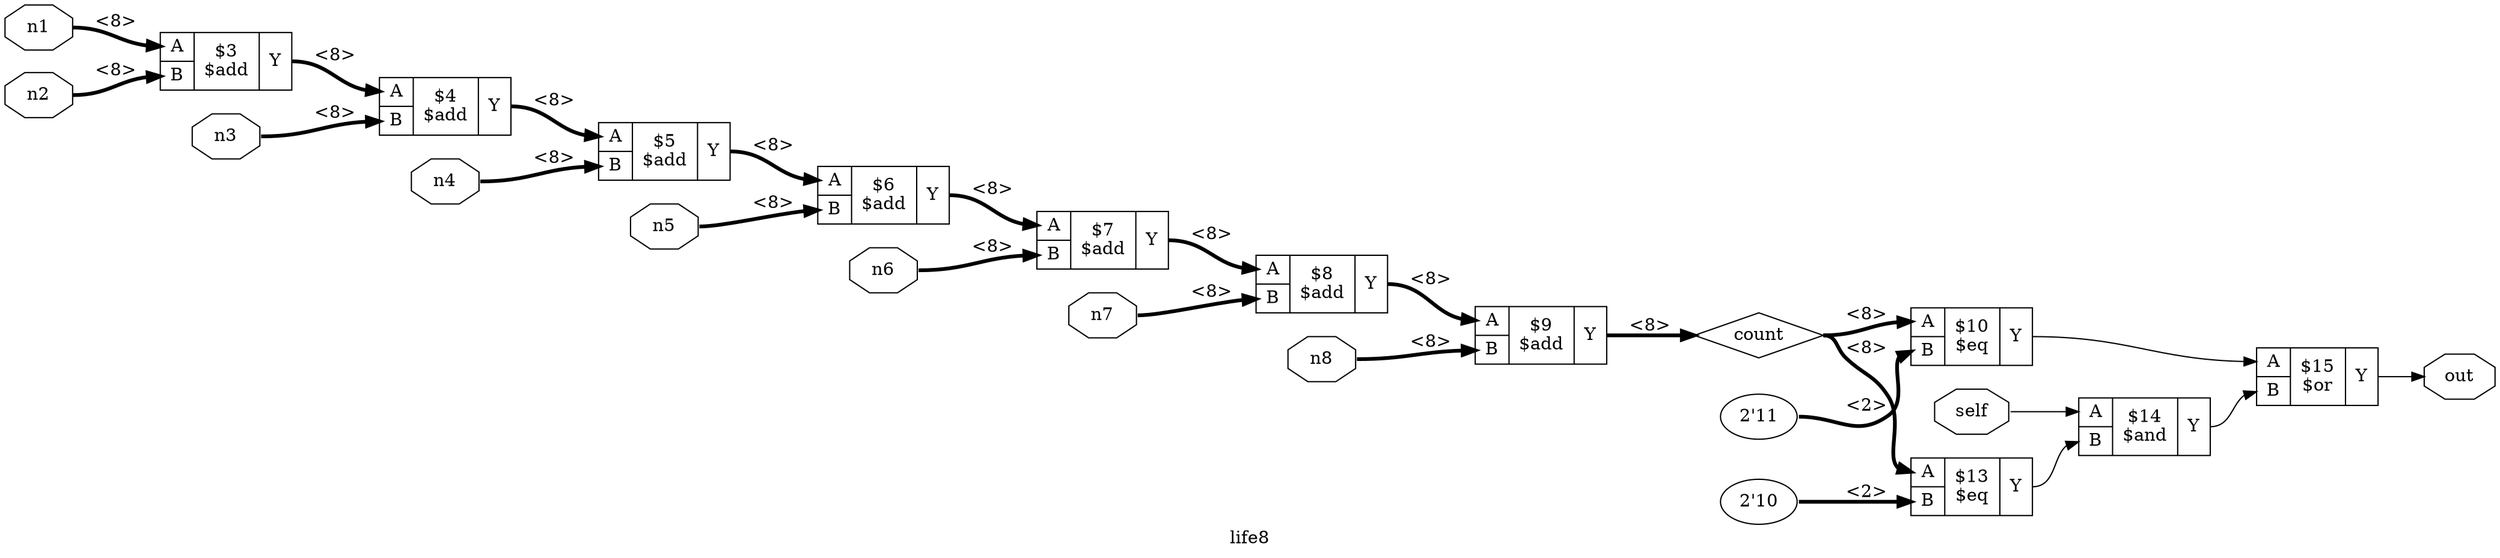 digraph "life8" {
label="life8";
rankdir="LR";
remincross=true;
n2 [ shape=octagon, label="self", color="black", fontcolor="black" ];
n3 [ shape=octagon, label="n1", color="black", fontcolor="black" ];
n4 [ shape=octagon, label="n2", color="black", fontcolor="black" ];
n5 [ shape=octagon, label="n3", color="black", fontcolor="black" ];
n6 [ shape=octagon, label="n4", color="black", fontcolor="black" ];
n7 [ shape=octagon, label="n5", color="black", fontcolor="black" ];
n8 [ shape=octagon, label="n6", color="black", fontcolor="black" ];
n9 [ shape=octagon, label="n7", color="black", fontcolor="black" ];
n10 [ shape=octagon, label="n8", color="black", fontcolor="black" ];
n11 [ shape=octagon, label="out", color="black", fontcolor="black" ];
n12 [ shape=diamond, label="count", color="black", fontcolor="black" ];
c25 [ shape=record, label="{{<p22> A|<p23> B}|$3\n$add|{<p24> Y}}" ];
c26 [ shape=record, label="{{<p22> A|<p23> B}|$4\n$add|{<p24> Y}}" ];
c27 [ shape=record, label="{{<p22> A|<p23> B}|$5\n$add|{<p24> Y}}" ];
c28 [ shape=record, label="{{<p22> A|<p23> B}|$6\n$add|{<p24> Y}}" ];
c29 [ shape=record, label="{{<p22> A|<p23> B}|$7\n$add|{<p24> Y}}" ];
c30 [ shape=record, label="{{<p22> A|<p23> B}|$8\n$add|{<p24> Y}}" ];
c31 [ shape=record, label="{{<p22> A|<p23> B}|$9\n$add|{<p24> Y}}" ];
v0 [ label="2'11" ];
c32 [ shape=record, label="{{<p22> A|<p23> B}|$10\n$eq|{<p24> Y}}" ];
v1 [ label="2'10" ];
c33 [ shape=record, label="{{<p22> A|<p23> B}|$13\n$eq|{<p24> Y}}" ];
c34 [ shape=record, label="{{<p22> A|<p23> B}|$14\n$and|{<p24> Y}}" ];
c35 [ shape=record, label="{{<p22> A|<p23> B}|$15\n$or|{<p24> Y}}" ];
n10:e -> c31:p23:w [color="black", style="setlinewidth(3)", label="<8>"];
c35:p24:e -> n11:w [color="black", label=""];
c31:p24:e -> n12:w [color="black", style="setlinewidth(3)", label="<8>"];
n12:e -> c32:p22:w [color="black", style="setlinewidth(3)", label="<8>"];
n12:e -> c33:p22:w [color="black", style="setlinewidth(3)", label="<8>"];
c25:p24:e -> c26:p22:w [color="black", style="setlinewidth(3)", label="<8>"];
c26:p24:e -> c27:p22:w [color="black", style="setlinewidth(3)", label="<8>"];
c27:p24:e -> c28:p22:w [color="black", style="setlinewidth(3)", label="<8>"];
c28:p24:e -> c29:p22:w [color="black", style="setlinewidth(3)", label="<8>"];
c29:p24:e -> c30:p22:w [color="black", style="setlinewidth(3)", label="<8>"];
c30:p24:e -> c31:p22:w [color="black", style="setlinewidth(3)", label="<8>"];
c32:p24:e -> c35:p22:w [color="black", label=""];
n2:e -> c34:p22:w [color="black", label=""];
c33:p24:e -> c34:p23:w [color="black", label=""];
c34:p24:e -> c35:p23:w [color="black", label=""];
n3:e -> c25:p22:w [color="black", style="setlinewidth(3)", label="<8>"];
n4:e -> c25:p23:w [color="black", style="setlinewidth(3)", label="<8>"];
n5:e -> c26:p23:w [color="black", style="setlinewidth(3)", label="<8>"];
n6:e -> c27:p23:w [color="black", style="setlinewidth(3)", label="<8>"];
n7:e -> c28:p23:w [color="black", style="setlinewidth(3)", label="<8>"];
n8:e -> c29:p23:w [color="black", style="setlinewidth(3)", label="<8>"];
n9:e -> c30:p23:w [color="black", style="setlinewidth(3)", label="<8>"];
v0:e -> c32:p23:w [color="black", style="setlinewidth(3)", label="<2>"];
v1:e -> c33:p23:w [color="black", style="setlinewidth(3)", label="<2>"];
}
